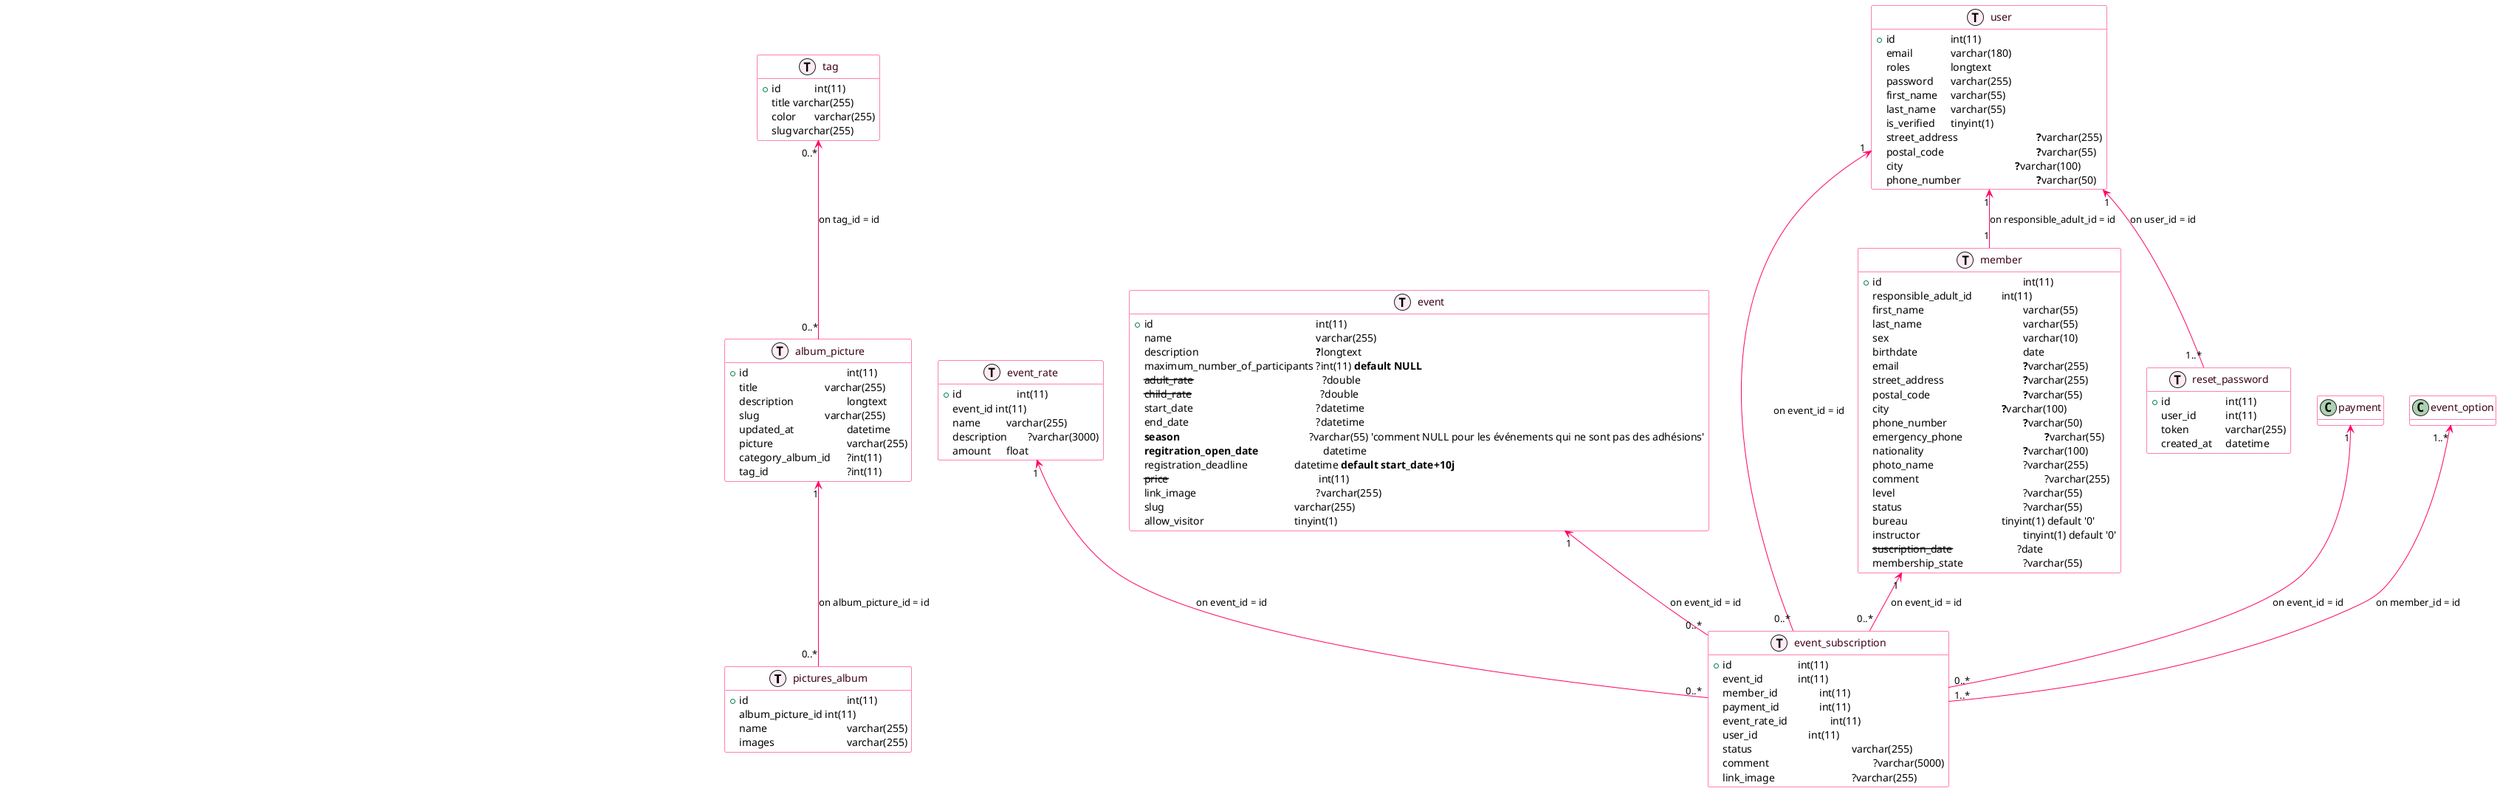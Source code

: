 @startuml
' cf https://plantuml.com/fr/
' et https://marketplace.visualstudio.com/items?itemName=jebbs.plantuml#use-plantuml-server-as-render
' et https://github.com/Hywan/Database-to-PlantUML pour convertir une BDD en UML

!define table(x) class x << (T,#ffebf3) >>
hide methods
hide stereotypes
hide @unlinked
skinparam classFontColor #3b0018
skinparam classArrowColor #ff0066
skinparam classBorderColor #ff0066
skinparam classBackgroundColor ##f6f4ee
skinparam shadowing false

table(pictures_album) {
    {field} +id					int(11)
    {field} album_picture_id	int(11)
    {field} name				varchar(255)
    {field} images				varchar(255)
}

album_picture "1" <-- "0..*" pictures_album : on album_picture_id = id

table(album_picture) {
    {field} +id					int(11)
    {field} title				varchar(255)
    {field} description			longtext
    {field} slug				varchar(255)
    {field} updated_at			datetime
    {field} picture				varchar(255)
    {field} category_album_id	?int(11)
    {field} tag_id				?int(11)
}

'category_album <-- album_picture : on category_album_id = id
tag "0..*" <-- "0..*" album_picture : on tag_id = id

table(role) {
    {field} +id		int(11)
    {field} libelle	varchar(10)
}

table(doctrine_migration_versions) {
    {field} +version			varchar(191)
    {field} executed_at		?datetime
    {field} execution_time	?int(11)
}

table(event_rate) {
    {field} +id			int(11)
    {field} event_id	int(11)
    {field} name	    varchar(255)
    {field} description	    ?varchar(3000)
    {field} amount	    float
}

table(option_rate) {
    {field} +id			int(11)
    {field} event_id	int(11)
    {field} name	    varchar(255)
    {field} description	    ?varchar(3000)
    {field} amount	    float
}

table(tag) {
    {field} +id		int(11)
    {field} title	varchar(255)
    {field} color	varchar(255)
    {field} slug	varchar(255)
}


table(event) {
    {field} +id								int(11)
    {field} name							varchar(255)
    {field} description						**?**longtext
    {field} maximum_number_of_participants	?int(11) **default NULL**
    {field} --adult_rate--						?double
    {field} --child_rate--						?double
    {field} start_date						?datetime
    {field} end_date						?datetime
    {field} **season**  						?varchar(55) 'comment NULL pour les événements qui ne sont pas des adhésions'
    {field} **regitration_open_date**			datetime
    {field} registration_deadline			datetime **default start_date+10j**
    {field} --price--							int(11)
    {field} link_image						?varchar(255)
    {field} slug							varchar(255)
    {field} allow_visitor					tinyint(1)
}

table(event_subscription) {
    {field} +id     	            int(11)
    {field} event_id	            int(11)
    {field} member_id	            int(11)
    {field} payment_id	            int(11)
    {field} event_rate_id	        int(11)
    {field} user_id	                int(11)
    {field} status					varchar(255)
    {field} comment					?varchar(5000)
    {field} link_image				?varchar(255)
}

event "1" <-- "0..*" event_subscription : on event_id = id
member "1" <-- "0..*" event_subscription : on event_id = id
payment "1" <-- "0..*" event_subscription : on event_id = id
user "1" <-- "0..*" event_subscription : on event_id = id
event_rate "1" <-- "0..*" event_subscription : on event_id = id


table(event_subscription_event_option) {
    {field} +id     	                int(11)
    {field} event_subscription_id	    int(11)
    {field} event_option_id	            int(11)
}

event_option "1..*" <-- "1..*" event_subscription : on member_id = id


table(criteria) {
    {field} +id			int(11)
    {field} name		varchar(255)
    {field} type		varchar(50)
    {field} relation	varchar(50)
    {field} value		varchar(255)
}


table(contact) {
    {field} +id			int(11)
    {field} description	longtext
    {field} title		?varchar(255)
}


table(home_comment) {
    {field} +id			int(11)
    {field} title		?varchar(255)
    {field} description	?longtext
}


table(reset_password) {
    {field} +id			int(11)
    {field} user_id		int(11)
    {field} token		varchar(255)
    {field} created_at	datetime
}

user "1" <-- "1..*" reset_password : on user_id = id

table(category_album) {
    {field} +id		int(11)
    {field} name	varchar(255)
    {field} color	varchar(255)
    {field} slug	varchar(255)
}


table(member) {
    {field} +id							int(11)
    {field} responsible_adult_id		int(11)
    {field} first_name					varchar(55)
    {field} last_name					varchar(55)
    {field} sex							varchar(10)
    {field} birthdate					date
    {field} email						**?**varchar(255)
    {field} street_address				**?**varchar(255)
    {field} postal_code					**?**varchar(55)
    {field} city						**?**varchar(100)
    {field} phone_number				**?**varchar(50)
    {field} emergency_phone				**?**varchar(55)
    {field} nationality					**?**varchar(100)
    {field} photo_name					?varchar(255)
    {field} comment						?varchar(255)
    {field} level						?varchar(55)
    {field} status						?varchar(55)
    {field} bureau  					tinyint(1) default '0'
    {field} instructor					tinyint(1) default '0'
    {field} --suscription_date--			?date
    {field} membership_state			?varchar(55)
}

user "1" <-- "1" member : on responsible_adult_id = id

table(slide_picture) {
    {field} +id				int(11)
    {field} title			?varchar(255)
    {field} illustration	varchar(255)
}

table(credential) {
    {field} +id				int(11)
    {field} api_key			varchar(5000)
}

table(user) {
    {field} +id			int(11)
    {field} email		varchar(180)
    {field} roles		longtext
    {field} password	varchar(255)
    {field} first_name	varchar(55)
    {field} last_name	varchar(55)
    {field} is_verified	tinyint(1)
    {field} street_address				**?**varchar(255)
    {field} postal_code					**?**varchar(55)
    {field} city						**?**varchar(100)
    {field} phone_number				**?**varchar(50)
}

table(doctrine_migration_versions) {
    {field} +version			varchar(191)
    {field} executed_at		?datetime
    {field} execution_time	?int(11)
}
@enduml